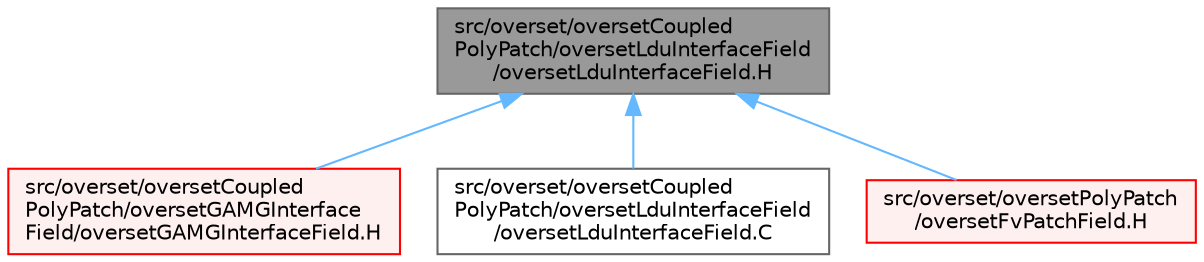 digraph "src/overset/oversetCoupledPolyPatch/oversetLduInterfaceField/oversetLduInterfaceField.H"
{
 // LATEX_PDF_SIZE
  bgcolor="transparent";
  edge [fontname=Helvetica,fontsize=10,labelfontname=Helvetica,labelfontsize=10];
  node [fontname=Helvetica,fontsize=10,shape=box,height=0.2,width=0.4];
  Node1 [id="Node000001",label="src/overset/oversetCoupled\lPolyPatch/oversetLduInterfaceField\l/oversetLduInterfaceField.H",height=0.2,width=0.4,color="gray40", fillcolor="grey60", style="filled", fontcolor="black",tooltip=" "];
  Node1 -> Node2 [id="edge1_Node000001_Node000002",dir="back",color="steelblue1",style="solid",tooltip=" "];
  Node2 [id="Node000002",label="src/overset/oversetCoupled\lPolyPatch/oversetGAMGInterface\lField/oversetGAMGInterfaceField.H",height=0.2,width=0.4,color="red", fillcolor="#FFF0F0", style="filled",URL="$oversetGAMGInterfaceField_8H.html",tooltip=" "];
  Node1 -> Node4 [id="edge2_Node000001_Node000004",dir="back",color="steelblue1",style="solid",tooltip=" "];
  Node4 [id="Node000004",label="src/overset/oversetCoupled\lPolyPatch/oversetLduInterfaceField\l/oversetLduInterfaceField.C",height=0.2,width=0.4,color="grey40", fillcolor="white", style="filled",URL="$oversetLduInterfaceField_8C.html",tooltip=" "];
  Node1 -> Node5 [id="edge3_Node000001_Node000005",dir="back",color="steelblue1",style="solid",tooltip=" "];
  Node5 [id="Node000005",label="src/overset/oversetPolyPatch\l/oversetFvPatchField.H",height=0.2,width=0.4,color="red", fillcolor="#FFF0F0", style="filled",URL="$oversetFvPatchField_8H.html",tooltip=" "];
}
